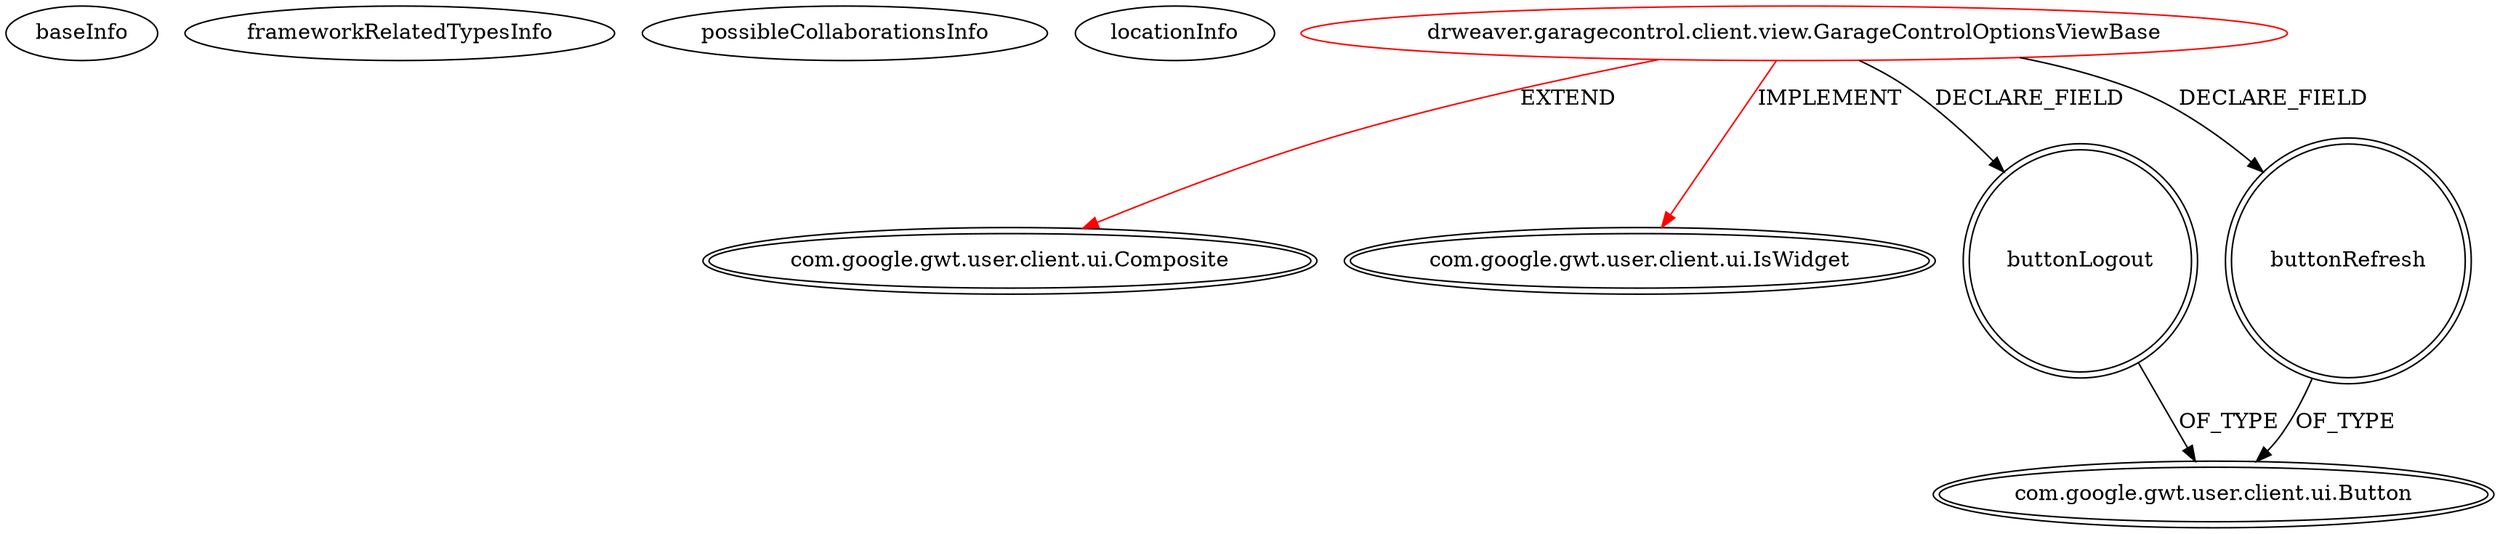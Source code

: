digraph {
baseInfo[graphId=1301,category="extension_graph",isAnonymous=false,possibleRelation=false]
frameworkRelatedTypesInfo[0="com.google.gwt.user.client.ui.Composite",1="com.google.gwt.user.client.ui.IsWidget"]
possibleCollaborationsInfo[]
locationInfo[projectName="drweaver-gwt_garage_control",filePath="/drweaver-gwt_garage_control/gwt_garage_control-master/src/drweaver/garagecontrol/client/view/GarageControlOptionsViewBase.java",contextSignature="GarageControlOptionsViewBase",graphId="1301"]
0[label="drweaver.garagecontrol.client.view.GarageControlOptionsViewBase",vertexType="ROOT_CLIENT_CLASS_DECLARATION",isFrameworkType=false,color=red]
1[label="com.google.gwt.user.client.ui.Composite",vertexType="FRAMEWORK_CLASS_TYPE",isFrameworkType=true,peripheries=2]
2[label="com.google.gwt.user.client.ui.IsWidget",vertexType="FRAMEWORK_INTERFACE_TYPE",isFrameworkType=true,peripheries=2]
3[label="buttonLogout",vertexType="FIELD_DECLARATION",isFrameworkType=true,peripheries=2,shape=circle]
4[label="com.google.gwt.user.client.ui.Button",vertexType="FRAMEWORK_CLASS_TYPE",isFrameworkType=true,peripheries=2]
5[label="buttonRefresh",vertexType="FIELD_DECLARATION",isFrameworkType=true,peripheries=2,shape=circle]
0->1[label="EXTEND",color=red]
0->2[label="IMPLEMENT",color=red]
0->3[label="DECLARE_FIELD"]
3->4[label="OF_TYPE"]
0->5[label="DECLARE_FIELD"]
5->4[label="OF_TYPE"]
}
